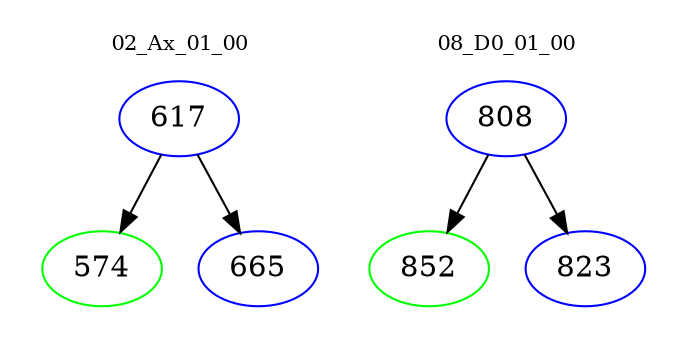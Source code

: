 digraph{
subgraph cluster_0 {
color = white
label = "02_Ax_01_00";
fontsize=10;
T0_617 [label="617", color="blue"]
T0_617 -> T0_574 [color="black"]
T0_574 [label="574", color="green"]
T0_617 -> T0_665 [color="black"]
T0_665 [label="665", color="blue"]
}
subgraph cluster_1 {
color = white
label = "08_D0_01_00";
fontsize=10;
T1_808 [label="808", color="blue"]
T1_808 -> T1_852 [color="black"]
T1_852 [label="852", color="green"]
T1_808 -> T1_823 [color="black"]
T1_823 [label="823", color="blue"]
}
}
